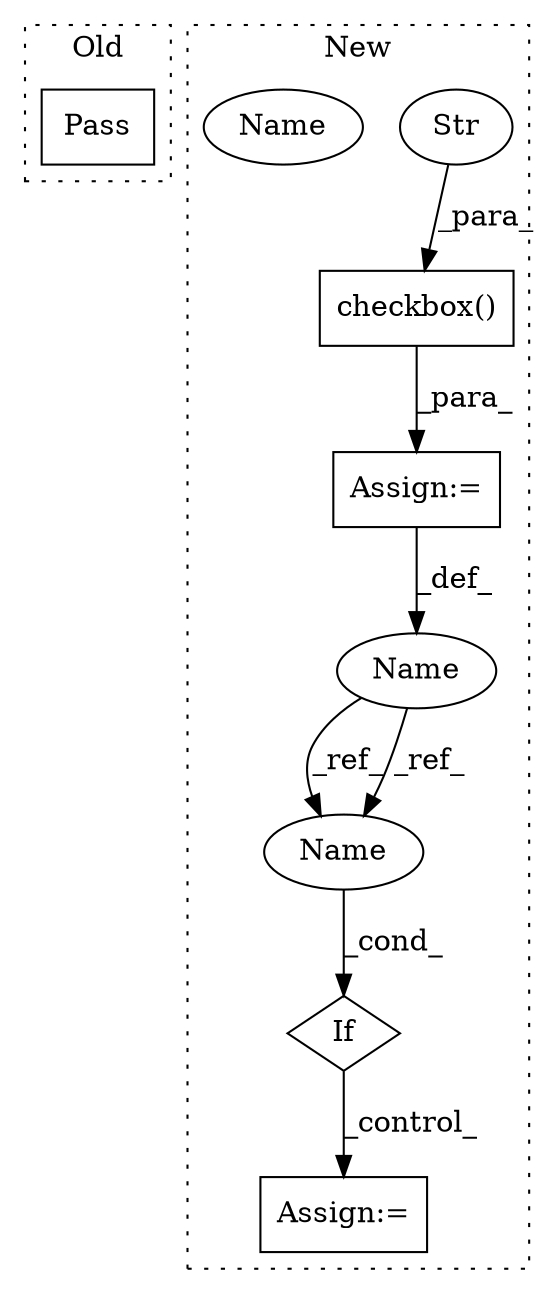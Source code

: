 digraph G {
subgraph cluster0 {
1 [label="Pass" a="62" s="9596" l="4" shape="box"];
label = "Old";
style="dotted";
}
subgraph cluster1 {
2 [label="checkbox()" a="75" s="7396,7438" l="18,1" shape="box"];
3 [label="If" a="96" s="9767" l="3" shape="diamond"];
4 [label="Str" a="66" s="7414" l="18" shape="ellipse"];
5 [label="Name" a="87" s="9770" l="16" shape="ellipse"];
6 [label="Assign:=" a="68" s="9888" l="3" shape="box"];
7 [label="Name" a="87" s="7377" l="16" shape="ellipse"];
8 [label="Assign:=" a="68" s="7393" l="3" shape="box"];
9 [label="Name" a="87" s="9770" l="16" shape="ellipse"];
label = "New";
style="dotted";
}
2 -> 8 [label="_para_"];
3 -> 6 [label="_control_"];
4 -> 2 [label="_para_"];
7 -> 9 [label="_ref_"];
7 -> 9 [label="_ref_"];
8 -> 7 [label="_def_"];
9 -> 3 [label="_cond_"];
}